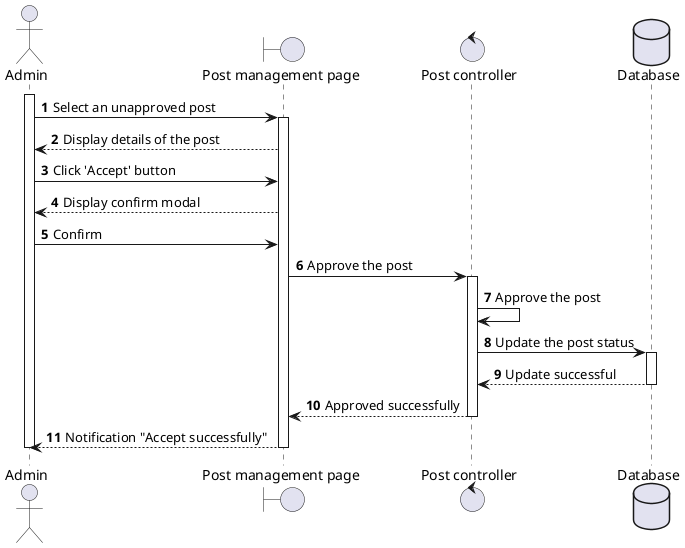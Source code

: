 @startuml
autonumber
actor Admin as Admin
boundary "Post management page" as Page
control "Post controller" as Controller
database "Database" as DB

Admin++
Admin -> Page++ : Select an unapproved post
Page --> Admin : Display details of the post
Admin -> Page : Click 'Accept' button
Page --> Admin : Display confirm modal

Admin -> Page : Confirm
Page -> Controller ++: Approve the post
Controller -> Controller: Approve the post
Controller -> DB++: Update the post status
DB --> Controller--: Update successful
Controller --> Page--: Approved successfully
Page --> Admin-- : Notification "Accept successfully"
Admin--

@enduml